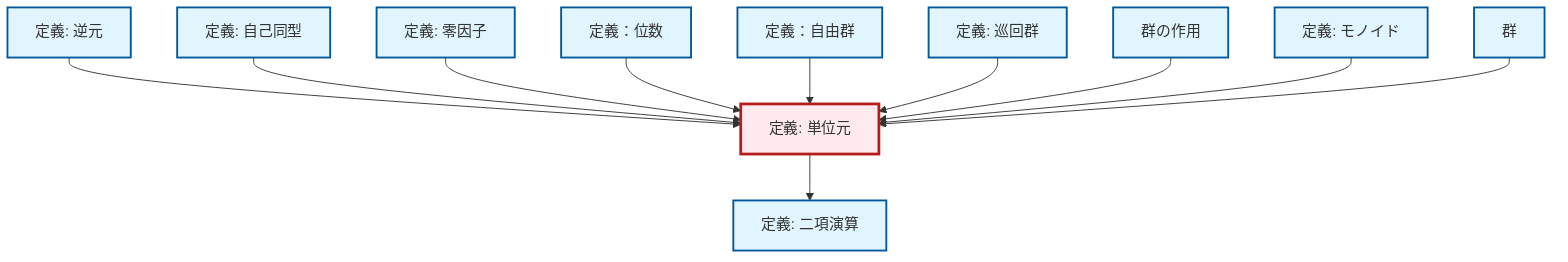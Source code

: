 graph TD
    classDef definition fill:#e1f5fe,stroke:#01579b,stroke-width:2px
    classDef theorem fill:#f3e5f5,stroke:#4a148c,stroke-width:2px
    classDef axiom fill:#fff3e0,stroke:#e65100,stroke-width:2px
    classDef example fill:#e8f5e9,stroke:#1b5e20,stroke-width:2px
    classDef current fill:#ffebee,stroke:#b71c1c,stroke-width:3px
    def-order["定義：位数"]:::definition
    def-zero-divisor["定義: 零因子"]:::definition
    def-group-action["群の作用"]:::definition
    def-cyclic-group["定義: 巡回群"]:::definition
    def-binary-operation["定義: 二項演算"]:::definition
    def-automorphism["定義: 自己同型"]:::definition
    def-group["群"]:::definition
    def-inverse-element["定義: 逆元"]:::definition
    def-free-group["定義：自由群"]:::definition
    def-monoid["定義: モノイド"]:::definition
    def-identity-element["定義: 単位元"]:::definition
    def-inverse-element --> def-identity-element
    def-automorphism --> def-identity-element
    def-zero-divisor --> def-identity-element
    def-order --> def-identity-element
    def-free-group --> def-identity-element
    def-cyclic-group --> def-identity-element
    def-identity-element --> def-binary-operation
    def-group-action --> def-identity-element
    def-monoid --> def-identity-element
    def-group --> def-identity-element
    class def-identity-element current